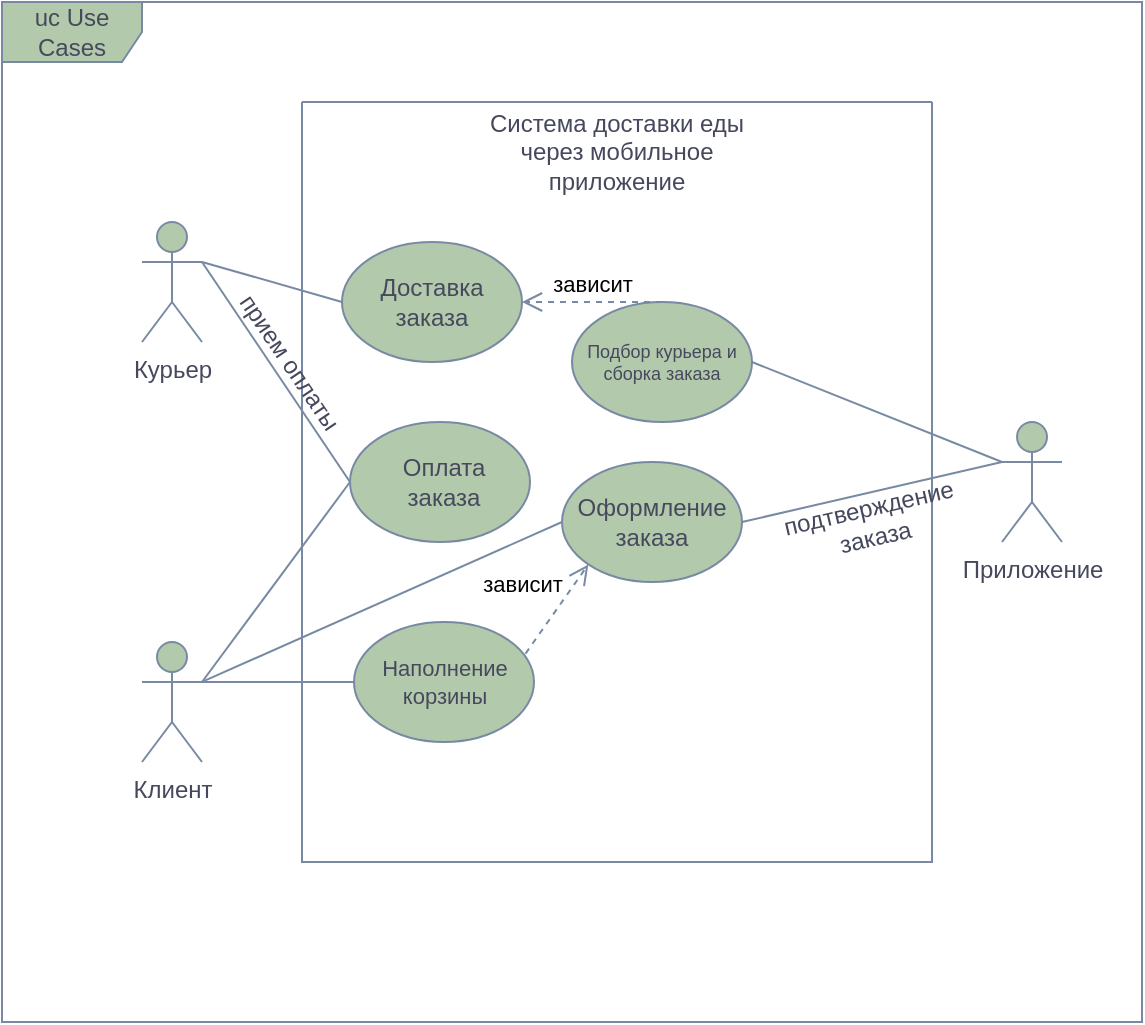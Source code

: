 <mxfile version="24.4.7" type="device" pages="5">
  <diagram name="Диаграмма вариантов использования" id="wNV9kwCmInu46yoBs2eH">
    <mxGraphModel dx="658" dy="446" grid="1" gridSize="10" guides="1" tooltips="1" connect="1" arrows="1" fold="1" page="1" pageScale="1" pageWidth="827" pageHeight="1169" math="0" shadow="0">
      <root>
        <mxCell id="0" />
        <mxCell id="1" parent="0" />
        <mxCell id="2" value="Курьер" style="shape=umlActor;verticalLabelPosition=bottom;verticalAlign=top;html=1;labelBackgroundColor=none;fillColor=#B2C9AB;strokeColor=#788AA3;fontColor=#46495D;" parent="1" vertex="1">
          <mxGeometry x="220" y="130" width="30" height="60" as="geometry" />
        </mxCell>
        <mxCell id="3" value="Клиент" style="shape=umlActor;verticalLabelPosition=bottom;verticalAlign=top;html=1;outlineConnect=0;labelBackgroundColor=none;fillColor=#B2C9AB;strokeColor=#788AA3;fontColor=#46495D;" parent="1" vertex="1">
          <mxGeometry x="220" y="340" width="30" height="60" as="geometry" />
        </mxCell>
        <mxCell id="4" value="Приложение" style="shape=umlActor;verticalLabelPosition=bottom;verticalAlign=top;html=1;outlineConnect=0;labelBackgroundColor=none;fillColor=#B2C9AB;strokeColor=#788AA3;fontColor=#46495D;" parent="1" vertex="1">
          <mxGeometry x="650" y="230" width="30" height="60" as="geometry" />
        </mxCell>
        <mxCell id="5" value="uc Use Cases" style="shape=umlFrame;whiteSpace=wrap;html=1;pointerEvents=0;width=70;height=30;labelBackgroundColor=none;fillColor=#B2C9AB;strokeColor=#788AA3;fontColor=#46495D;" parent="1" vertex="1">
          <mxGeometry x="150" y="20" width="570" height="510" as="geometry" />
        </mxCell>
        <mxCell id="6" value="" style="swimlane;startSize=0;labelBackgroundColor=none;fillColor=#B2C9AB;strokeColor=#788AA3;fontColor=#46495D;" parent="1" vertex="1">
          <mxGeometry x="300" y="70" width="315" height="380" as="geometry" />
        </mxCell>
        <mxCell id="7" value="Система доставки еды через мобильное приложение" style="text;html=1;align=center;verticalAlign=middle;whiteSpace=wrap;rounded=0;labelBackgroundColor=none;fontColor=#46495D;" parent="6" vertex="1">
          <mxGeometry x="85" y="10" width="145" height="30" as="geometry" />
        </mxCell>
        <mxCell id="8" value="" style="ellipse;whiteSpace=wrap;html=1;labelBackgroundColor=none;fillColor=#B2C9AB;strokeColor=#788AA3;fontColor=#46495D;" parent="6" vertex="1">
          <mxGeometry x="135" y="100" width="90" height="60" as="geometry" />
        </mxCell>
        <mxCell id="9" value="Подбор курьера и сборка заказа" style="text;html=1;align=center;verticalAlign=middle;whiteSpace=wrap;rounded=0;fontSize=9;labelBackgroundColor=none;fontColor=#46495D;" parent="6" vertex="1">
          <mxGeometry x="130" y="115" width="100" height="30" as="geometry" />
        </mxCell>
        <mxCell id="10" value="" style="ellipse;whiteSpace=wrap;html=1;labelBackgroundColor=none;fillColor=#B2C9AB;strokeColor=#788AA3;fontColor=#46495D;" parent="6" vertex="1">
          <mxGeometry x="130" y="180" width="90" height="60" as="geometry" />
        </mxCell>
        <mxCell id="11" value="Оформление заказа" style="text;html=1;align=center;verticalAlign=middle;whiteSpace=wrap;rounded=0;labelBackgroundColor=none;fontColor=#46495D;" parent="6" vertex="1">
          <mxGeometry x="145" y="195" width="60" height="30" as="geometry" />
        </mxCell>
        <mxCell id="12" value="" style="ellipse;whiteSpace=wrap;html=1;labelBackgroundColor=none;fillColor=#B2C9AB;strokeColor=#788AA3;fontColor=#46495D;" parent="6" vertex="1">
          <mxGeometry x="26" y="260" width="90" height="60" as="geometry" />
        </mxCell>
        <mxCell id="13" value="Наполнение корзины" style="text;html=1;align=center;verticalAlign=middle;whiteSpace=wrap;rounded=0;fontSize=11;labelBackgroundColor=none;fontColor=#46495D;" parent="6" vertex="1">
          <mxGeometry x="48.5" y="280" width="45" height="20" as="geometry" />
        </mxCell>
        <mxCell id="14" value="" style="ellipse;whiteSpace=wrap;html=1;labelBackgroundColor=none;fillColor=#B2C9AB;strokeColor=#788AA3;fontColor=#46495D;" parent="6" vertex="1">
          <mxGeometry x="20" y="70" width="90" height="60" as="geometry" />
        </mxCell>
        <mxCell id="15" value="Доставка заказа" style="text;html=1;align=center;verticalAlign=middle;whiteSpace=wrap;rounded=0;labelBackgroundColor=none;fontColor=#46495D;" parent="6" vertex="1">
          <mxGeometry x="35" y="85" width="60" height="30" as="geometry" />
        </mxCell>
        <mxCell id="16" value="" style="ellipse;whiteSpace=wrap;html=1;labelBackgroundColor=none;fillColor=#B2C9AB;strokeColor=#788AA3;fontColor=#46495D;" parent="6" vertex="1">
          <mxGeometry x="24" y="160" width="90" height="60" as="geometry" />
        </mxCell>
        <mxCell id="17" value="Оплата заказа" style="text;html=1;align=center;verticalAlign=middle;whiteSpace=wrap;rounded=0;labelBackgroundColor=none;fontColor=#46495D;" parent="6" vertex="1">
          <mxGeometry x="41" y="175" width="60" height="30" as="geometry" />
        </mxCell>
        <mxCell id="18" value="подтверждение заказа" style="text;html=1;align=center;verticalAlign=middle;whiteSpace=wrap;rounded=0;rotation=-13;labelBackgroundColor=none;fontColor=#46495D;" parent="6" vertex="1">
          <mxGeometry x="230" y="195" width="110" height="30" as="geometry" />
        </mxCell>
        <mxCell id="19" value="" style="endArrow=none;html=1;rounded=0;entryX=1;entryY=0.5;entryDx=0;entryDy=0;labelBackgroundColor=none;strokeColor=#788AA3;fontColor=default;" parent="6" target="8" edge="1">
          <mxGeometry width="50" height="50" relative="1" as="geometry">
            <mxPoint x="350" y="180" as="sourcePoint" />
            <mxPoint x="230" y="130" as="targetPoint" />
          </mxGeometry>
        </mxCell>
        <mxCell id="20" value="зависит" style="html=1;verticalAlign=bottom;endArrow=open;dashed=1;endSize=8;curved=0;rounded=0;entryX=1;entryY=0.5;entryDx=0;entryDy=0;exitX=0.5;exitY=0;exitDx=0;exitDy=0;labelBackgroundColor=none;strokeColor=#788AA3;fontColor=default;" parent="6" source="8" target="14" edge="1">
          <mxGeometry relative="1" as="geometry">
            <mxPoint x="173.5" y="70" as="sourcePoint" />
            <mxPoint x="93.5" y="70" as="targetPoint" />
          </mxGeometry>
        </mxCell>
        <mxCell id="21" value="зависит" style="html=1;verticalAlign=bottom;endArrow=open;dashed=1;endSize=8;curved=0;rounded=0;entryX=0;entryY=1;entryDx=0;entryDy=0;exitX=0.953;exitY=0.263;exitDx=0;exitDy=0;exitPerimeter=0;labelBackgroundColor=none;strokeColor=#788AA3;fontColor=default;" parent="6" source="12" target="10" edge="1">
          <mxGeometry x="-0.263" y="16" relative="1" as="geometry">
            <mxPoint x="205" y="280" as="sourcePoint" />
            <mxPoint x="135" y="280" as="targetPoint" />
            <mxPoint as="offset" />
          </mxGeometry>
        </mxCell>
        <mxCell id="22" value="" style="endArrow=none;html=1;rounded=0;exitX=1;exitY=0.333;exitDx=0;exitDy=0;exitPerimeter=0;entryX=0;entryY=0.5;entryDx=0;entryDy=0;labelBackgroundColor=none;strokeColor=#788AA3;fontColor=default;" parent="1" source="3" target="12" edge="1">
          <mxGeometry width="50" height="50" relative="1" as="geometry">
            <mxPoint x="360" y="310" as="sourcePoint" />
            <mxPoint x="410" y="260" as="targetPoint" />
          </mxGeometry>
        </mxCell>
        <mxCell id="23" value="" style="endArrow=none;html=1;rounded=0;exitX=0;exitY=0.5;exitDx=0;exitDy=0;entryX=1;entryY=0.333;entryDx=0;entryDy=0;entryPerimeter=0;labelBackgroundColor=none;strokeColor=#788AA3;fontColor=default;" parent="1" source="10" target="3" edge="1">
          <mxGeometry width="50" height="50" relative="1" as="geometry">
            <mxPoint x="260" y="370" as="sourcePoint" />
            <mxPoint x="336" y="370" as="targetPoint" />
          </mxGeometry>
        </mxCell>
        <mxCell id="24" value="" style="endArrow=none;html=1;rounded=0;entryX=0;entryY=0.333;entryDx=0;entryDy=0;entryPerimeter=0;exitX=1;exitY=0.5;exitDx=0;exitDy=0;labelBackgroundColor=none;strokeColor=#788AA3;fontColor=default;" parent="1" source="10" target="4" edge="1">
          <mxGeometry width="50" height="50" relative="1" as="geometry">
            <mxPoint x="540" y="300" as="sourcePoint" />
            <mxPoint x="590" y="250" as="targetPoint" />
          </mxGeometry>
        </mxCell>
        <mxCell id="25" value="" style="endArrow=none;html=1;rounded=0;exitX=0;exitY=0.5;exitDx=0;exitDy=0;entryX=1;entryY=0.333;entryDx=0;entryDy=0;entryPerimeter=0;labelBackgroundColor=none;strokeColor=#788AA3;fontColor=default;" parent="1" source="14" target="2" edge="1">
          <mxGeometry width="50" height="50" relative="1" as="geometry">
            <mxPoint x="200" y="100" as="sourcePoint" />
            <mxPoint x="200" y="340" as="targetPoint" />
          </mxGeometry>
        </mxCell>
        <mxCell id="26" value="" style="endArrow=none;html=1;rounded=0;exitX=0;exitY=0.5;exitDx=0;exitDy=0;labelBackgroundColor=none;strokeColor=#788AA3;fontColor=default;" parent="1" source="16" edge="1">
          <mxGeometry width="50" height="50" relative="1" as="geometry">
            <mxPoint x="330" y="260" as="sourcePoint" />
            <mxPoint x="250" y="360" as="targetPoint" />
          </mxGeometry>
        </mxCell>
        <mxCell id="27" value="" style="endArrow=none;html=1;rounded=0;exitX=0;exitY=0.5;exitDx=0;exitDy=0;labelBackgroundColor=none;strokeColor=#788AA3;fontColor=default;" parent="1" source="16" edge="1">
          <mxGeometry width="50" height="50" relative="1" as="geometry">
            <mxPoint x="340" y="190" as="sourcePoint" />
            <mxPoint x="250" y="150" as="targetPoint" />
          </mxGeometry>
        </mxCell>
        <mxCell id="28" value="прием оплаты" style="text;html=1;align=center;verticalAlign=middle;whiteSpace=wrap;rounded=0;rotation=56;labelBackgroundColor=none;fontColor=#46495D;" parent="1" vertex="1">
          <mxGeometry x="238.5" y="185" width="110" height="30" as="geometry" />
        </mxCell>
      </root>
    </mxGraphModel>
  </diagram>
  <diagram name="Диаграмма последовательности" id="4r8OwJRfkJsXzGN_ZaWj">
    <mxGraphModel dx="954" dy="647" grid="1" gridSize="10" guides="1" tooltips="1" connect="1" arrows="1" fold="1" page="1" pageScale="1" pageWidth="827" pageHeight="1169" math="0" shadow="0">
      <root>
        <mxCell id="0" />
        <mxCell id="1" parent="0" />
        <mxCell id="2" value=":Клиент" style="html=1;whiteSpace=wrap;labelBackgroundColor=none;fillColor=#B2C9AB;strokeColor=#788AA3;fontColor=#46495D;" parent="1" vertex="1">
          <mxGeometry x="180" y="320" width="110" height="50" as="geometry" />
        </mxCell>
        <mxCell id="3" value=":Курьер" style="html=1;whiteSpace=wrap;labelBackgroundColor=none;fillColor=#B2C9AB;strokeColor=#788AA3;fontColor=#46495D;" parent="1" vertex="1">
          <mxGeometry x="380" y="320" width="110" height="50" as="geometry" />
        </mxCell>
        <mxCell id="4" value=":Приложение" style="html=1;whiteSpace=wrap;labelBackgroundColor=none;fillColor=#B2C9AB;strokeColor=#788AA3;fontColor=#46495D;" parent="1" vertex="1">
          <mxGeometry x="540" y="320" width="110" height="50" as="geometry" />
        </mxCell>
        <mxCell id="5" value="" style="shape=umlActor;verticalLabelPosition=bottom;verticalAlign=top;html=1;labelBackgroundColor=none;fillColor=#B2C9AB;strokeColor=#788AA3;fontColor=#46495D;" parent="1" vertex="1">
          <mxGeometry x="220" y="250" width="30" height="60" as="geometry" />
        </mxCell>
        <mxCell id="6" value="" style="shape=umlActor;verticalLabelPosition=bottom;verticalAlign=top;html=1;labelBackgroundColor=none;fillColor=#B2C9AB;strokeColor=#788AA3;fontColor=#46495D;" parent="1" vertex="1">
          <mxGeometry x="420" y="250" width="30" height="60" as="geometry" />
        </mxCell>
        <mxCell id="7" value="" style="endArrow=none;dashed=1;html=1;rounded=0;labelBackgroundColor=none;strokeColor=#788AA3;fontColor=default;" parent="1" edge="1">
          <mxGeometry width="50" height="50" relative="1" as="geometry">
            <mxPoint x="240" y="620" as="sourcePoint" />
            <mxPoint x="240" y="370" as="targetPoint" />
          </mxGeometry>
        </mxCell>
        <mxCell id="8" value="" style="endArrow=none;dashed=1;html=1;rounded=0;labelBackgroundColor=none;strokeColor=#788AA3;fontColor=default;" parent="1" edge="1">
          <mxGeometry width="50" height="50" relative="1" as="geometry">
            <mxPoint x="440" y="620" as="sourcePoint" />
            <mxPoint x="440" y="370" as="targetPoint" />
          </mxGeometry>
        </mxCell>
        <mxCell id="9" value="" style="endArrow=none;dashed=1;html=1;rounded=0;labelBackgroundColor=none;strokeColor=#788AA3;fontColor=default;" parent="1" edge="1">
          <mxGeometry width="50" height="50" relative="1" as="geometry">
            <mxPoint x="600" y="620" as="sourcePoint" />
            <mxPoint x="600" y="370" as="targetPoint" />
          </mxGeometry>
        </mxCell>
        <mxCell id="10" value="" style="endArrow=classic;html=1;rounded=0;labelBackgroundColor=none;strokeColor=#788AA3;fontColor=default;" parent="1" edge="1">
          <mxGeometry width="50" height="50" relative="1" as="geometry">
            <mxPoint x="240" y="420" as="sourcePoint" />
            <mxPoint x="600" y="420" as="targetPoint" />
          </mxGeometry>
        </mxCell>
        <mxCell id="11" value="оплата заказа" style="text;html=1;align=center;verticalAlign=middle;whiteSpace=wrap;rounded=0;labelBackgroundColor=none;fontColor=#46495D;" parent="1" vertex="1">
          <mxGeometry x="290" y="390" width="100" height="30" as="geometry" />
        </mxCell>
        <mxCell id="12" value="" style="endArrow=classic;html=1;rounded=0;labelBackgroundColor=none;strokeColor=#788AA3;fontColor=default;" parent="1" edge="1">
          <mxGeometry width="50" height="50" relative="1" as="geometry">
            <mxPoint x="600" y="460" as="sourcePoint" />
            <mxPoint x="440" y="460" as="targetPoint" />
          </mxGeometry>
        </mxCell>
        <mxCell id="13" value="создание и выдача задачи" style="text;html=1;align=center;verticalAlign=middle;whiteSpace=wrap;rounded=0;fontSize=11;labelBackgroundColor=none;fontColor=#46495D;" parent="1" vertex="1">
          <mxGeometry x="440" y="430" width="170" height="30" as="geometry" />
        </mxCell>
        <mxCell id="14" value="" style="endArrow=classic;html=1;rounded=0;labelBackgroundColor=none;strokeColor=#788AA3;fontColor=default;" parent="1" edge="1">
          <mxGeometry width="50" height="50" relative="1" as="geometry">
            <mxPoint x="440" y="490" as="sourcePoint" />
            <mxPoint x="240" y="490" as="targetPoint" />
          </mxGeometry>
        </mxCell>
        <mxCell id="15" value="доставка" style="text;html=1;align=center;verticalAlign=middle;whiteSpace=wrap;rounded=0;fontSize=11;labelBackgroundColor=none;fontColor=#46495D;" parent="1" vertex="1">
          <mxGeometry x="255" y="460" width="170" height="30" as="geometry" />
        </mxCell>
        <mxCell id="16" value="закрытие задачи" style="text;html=1;align=center;verticalAlign=middle;whiteSpace=wrap;rounded=0;fontSize=11;labelBackgroundColor=none;fontColor=#46495D;" parent="1" vertex="1">
          <mxGeometry x="440" y="500" width="170" height="30" as="geometry" />
        </mxCell>
        <mxCell id="17" value="" style="endArrow=classic;html=1;rounded=0;labelBackgroundColor=none;strokeColor=#788AA3;fontColor=default;" parent="1" edge="1">
          <mxGeometry width="50" height="50" relative="1" as="geometry">
            <mxPoint x="440" y="530" as="sourcePoint" />
            <mxPoint x="600" y="530" as="targetPoint" />
          </mxGeometry>
        </mxCell>
        <mxCell id="18" value="" style="endArrow=classic;html=1;rounded=0;labelBackgroundColor=none;strokeColor=#788AA3;fontColor=default;" parent="1" edge="1">
          <mxGeometry width="50" height="50" relative="1" as="geometry">
            <mxPoint x="240" y="580" as="sourcePoint" />
            <mxPoint x="600" y="580" as="targetPoint" />
          </mxGeometry>
        </mxCell>
        <mxCell id="19" value="подтверждение получения заказа" style="text;html=1;align=center;verticalAlign=middle;whiteSpace=wrap;rounded=0;fontSize=11;labelBackgroundColor=none;fontColor=#46495D;" parent="1" vertex="1">
          <mxGeometry x="247.5" y="550" width="185" height="30" as="geometry" />
        </mxCell>
      </root>
    </mxGraphModel>
  </diagram>
  <diagram name="Диаграмма состояний" id="BanBGNF2Pb0GykZZQIJD">
    <mxGraphModel dx="795" dy="539" grid="1" gridSize="10" guides="1" tooltips="1" connect="1" arrows="1" fold="1" page="1" pageScale="1" pageWidth="827" pageHeight="1169" math="0" shadow="0">
      <root>
        <mxCell id="0" />
        <mxCell id="1" parent="0" />
        <mxCell id="2" value="" style="endArrow=classic;html=1;rounded=0;labelBackgroundColor=none;strokeColor=#788AA3;fontColor=default;" parent="1" edge="1">
          <mxGeometry width="50" height="50" relative="1" as="geometry">
            <mxPoint x="99.76" y="320" as="sourcePoint" />
            <mxPoint x="99.76" y="360" as="targetPoint" />
          </mxGeometry>
        </mxCell>
        <mxCell id="3" value="" style="shape=waypoint;sketch=0;fillStyle=solid;size=6;pointerEvents=1;points=[];fillColor=none;resizable=0;rotatable=0;perimeter=centerPerimeter;snapToPoint=1;strokeWidth=5;labelBackgroundColor=none;strokeColor=#788AA3;fontColor=#46495D;" parent="1" vertex="1">
          <mxGeometry x="90" y="310" width="20" height="20" as="geometry" />
        </mxCell>
        <mxCell id="4" value="" style="rounded=1;whiteSpace=wrap;html=1;labelBackgroundColor=none;fillColor=#B2C9AB;strokeColor=#788AA3;fontColor=#46495D;" parent="1" vertex="1">
          <mxGeometry x="60" y="360" width="80" height="40" as="geometry" />
        </mxCell>
        <mxCell id="5" value="Оформлен" style="text;html=1;align=center;verticalAlign=middle;whiteSpace=wrap;rounded=0;labelBackgroundColor=none;fontColor=#46495D;" parent="1" vertex="1">
          <mxGeometry x="70" y="365" width="60" height="30" as="geometry" />
        </mxCell>
        <mxCell id="6" value="оплата" style="text;html=1;align=center;verticalAlign=middle;whiteSpace=wrap;rounded=0;labelBackgroundColor=none;fontColor=#46495D;" parent="1" vertex="1">
          <mxGeometry x="170" y="350" width="60" height="30" as="geometry" />
        </mxCell>
        <mxCell id="7" value="" style="endArrow=classic;html=1;rounded=0;exitX=1;exitY=0.5;exitDx=0;exitDy=0;entryX=0;entryY=0.5;entryDx=0;entryDy=0;labelBackgroundColor=none;strokeColor=#788AA3;fontColor=default;" parent="1" edge="1">
          <mxGeometry width="50" height="50" relative="1" as="geometry">
            <mxPoint x="520" y="380" as="sourcePoint" />
            <mxPoint x="640" y="380" as="targetPoint" />
          </mxGeometry>
        </mxCell>
        <mxCell id="8" value="доставка" style="text;html=1;align=center;verticalAlign=middle;whiteSpace=wrap;rounded=0;labelBackgroundColor=none;fontColor=#46495D;" parent="1" vertex="1">
          <mxGeometry x="550" y="350" width="60" height="30" as="geometry" />
        </mxCell>
        <mxCell id="9" value="" style="rounded=1;whiteSpace=wrap;html=1;labelBackgroundColor=none;fillColor=#B2C9AB;strokeColor=#788AA3;fontColor=#46495D;" parent="1" vertex="1">
          <mxGeometry x="640" y="360" width="80" height="40" as="geometry" />
        </mxCell>
        <mxCell id="10" value="Доставлен" style="text;html=1;align=center;verticalAlign=middle;whiteSpace=wrap;rounded=0;labelBackgroundColor=none;fontColor=#46495D;" parent="1" vertex="1">
          <mxGeometry x="650" y="365" width="60" height="30" as="geometry" />
        </mxCell>
        <mxCell id="11" value="" style="endArrow=classic;html=1;rounded=0;exitX=0.5;exitY=0;exitDx=0;exitDy=0;labelBackgroundColor=none;strokeColor=#788AA3;fontColor=default;" parent="1" source="9" edge="1">
          <mxGeometry width="50" height="50" relative="1" as="geometry">
            <mxPoint x="461.8" y="270" as="sourcePoint" />
            <mxPoint x="680" y="330" as="targetPoint" />
          </mxGeometry>
        </mxCell>
        <mxCell id="12" value="" style="ellipse;shape=doubleEllipse;whiteSpace=wrap;html=1;aspect=fixed;labelBackgroundColor=none;fillColor=#B2C9AB;strokeColor=#788AA3;fontColor=#46495D;" parent="1" vertex="1">
          <mxGeometry x="670" y="310" width="20" height="20" as="geometry" />
        </mxCell>
        <mxCell id="13" value="" style="shape=waypoint;sketch=0;fillStyle=solid;size=6;pointerEvents=1;points=[];fillColor=none;resizable=0;rotatable=0;perimeter=centerPerimeter;snapToPoint=1;strokeWidth=5;labelBackgroundColor=none;strokeColor=#788AA3;fontColor=#46495D;" parent="1" vertex="1">
          <mxGeometry x="670" y="310" width="20" height="20" as="geometry" />
        </mxCell>
        <mxCell id="14" value="" style="endArrow=classic;html=1;rounded=0;exitX=1;exitY=0.5;exitDx=0;exitDy=0;entryX=0;entryY=0.5;entryDx=0;entryDy=0;labelBackgroundColor=none;strokeColor=#788AA3;fontColor=default;" parent="1" source="4" target="15" edge="1">
          <mxGeometry width="50" height="50" relative="1" as="geometry">
            <mxPoint x="140" y="380" as="sourcePoint" />
            <mxPoint x="380" y="410" as="targetPoint" />
          </mxGeometry>
        </mxCell>
        <mxCell id="15" value="Собран" style="rounded=1;whiteSpace=wrap;html=1;labelBackgroundColor=none;fillColor=#B2C9AB;strokeColor=#788AA3;fontColor=#46495D;" parent="1" vertex="1">
          <mxGeometry x="440" y="360" width="80" height="40" as="geometry" />
        </mxCell>
        <mxCell id="17" value="" style="rounded=1;whiteSpace=wrap;html=1;labelBackgroundColor=none;fillColor=#B2C9AB;strokeColor=#788AA3;fontColor=#46495D;" parent="1" vertex="1">
          <mxGeometry x="260" y="360" width="80" height="40" as="geometry" />
        </mxCell>
        <mxCell id="18" value="Оплачен" style="text;html=1;align=center;verticalAlign=middle;whiteSpace=wrap;rounded=0;labelBackgroundColor=none;fontColor=#46495D;" parent="1" vertex="1">
          <mxGeometry x="270" y="365" width="60" height="30" as="geometry" />
        </mxCell>
        <mxCell id="19" value="готовится" style="text;html=1;align=center;verticalAlign=middle;whiteSpace=wrap;rounded=0;labelBackgroundColor=none;fontColor=#46495D;" parent="1" vertex="1">
          <mxGeometry x="360" y="350" width="60" height="30" as="geometry" />
        </mxCell>
      </root>
    </mxGraphModel>
  </diagram>
  <diagram name="Диаграмма деятельности" id="f2T0Bu0CJsvNI77l1Ars">
    <mxGraphModel dx="954" dy="647" grid="1" gridSize="10" guides="1" tooltips="1" connect="1" arrows="1" fold="1" page="1" pageScale="1" pageWidth="827" pageHeight="1169" math="0" shadow="0">
      <root>
        <mxCell id="0" />
        <mxCell id="1" parent="0" />
        <mxCell id="2" value="Наполнение корзины" style="rounded=1;whiteSpace=wrap;html=1;labelBackgroundColor=none;fillColor=#B2C9AB;strokeColor=#788AA3;fontColor=#46495D;" parent="1" vertex="1">
          <mxGeometry x="369" y="276" width="120" height="60" as="geometry" />
        </mxCell>
        <mxCell id="3" value="" style="html=1;verticalAlign=bottom;startArrow=circle;startFill=1;endArrow=open;startSize=6;endSize=8;curved=0;rounded=0;labelBackgroundColor=none;strokeColor=#788AA3;fontColor=default;" parent="1" edge="1">
          <mxGeometry width="80" relative="1" as="geometry">
            <mxPoint x="259" y="306" as="sourcePoint" />
            <mxPoint x="369" y="305.5" as="targetPoint" />
          </mxGeometry>
        </mxCell>
        <mxCell id="4" value="" style="endArrow=classic;html=1;rounded=0;exitX=0.5;exitY=1;exitDx=0;exitDy=0;labelBackgroundColor=none;strokeColor=#788AA3;fontColor=default;" parent="1" source="2" edge="1">
          <mxGeometry width="50" height="50" relative="1" as="geometry">
            <mxPoint x="409" y="466" as="sourcePoint" />
            <mxPoint x="429" y="416" as="targetPoint" />
          </mxGeometry>
        </mxCell>
        <mxCell id="5" value="Подтверждение заказа" style="rounded=1;whiteSpace=wrap;html=1;labelBackgroundColor=none;fillColor=#B2C9AB;strokeColor=#788AA3;fontColor=#46495D;" parent="1" vertex="1">
          <mxGeometry x="369" y="416" width="120" height="60" as="geometry" />
        </mxCell>
        <mxCell id="6" value="" style="endArrow=classic;html=1;rounded=0;exitX=0.5;exitY=1;exitDx=0;exitDy=0;labelBackgroundColor=none;strokeColor=#788AA3;fontColor=default;" parent="1" source="5" edge="1">
          <mxGeometry width="50" height="50" relative="1" as="geometry">
            <mxPoint x="409" y="466" as="sourcePoint" />
            <mxPoint x="429" y="556" as="targetPoint" />
          </mxGeometry>
        </mxCell>
        <mxCell id="7" value="" style="html=1;whiteSpace=wrap;aspect=fixed;shape=isoRectangle;rotation=90;labelBackgroundColor=none;fillColor=#B2C9AB;strokeColor=#788AA3;fontColor=#46495D;" parent="1" vertex="1">
          <mxGeometry x="400.67" y="566" width="56.67" height="34" as="geometry" />
        </mxCell>
        <mxCell id="8" value="Добавление недостающей еды" style="rounded=1;whiteSpace=wrap;html=1;labelBackgroundColor=none;fillColor=#B2C9AB;strokeColor=#788AA3;fontColor=#46495D;" parent="1" vertex="1">
          <mxGeometry x="559" y="553" width="120" height="60" as="geometry" />
        </mxCell>
        <mxCell id="9" value="Оплата заказа" style="rounded=1;whiteSpace=wrap;html=1;labelBackgroundColor=none;fillColor=#B2C9AB;strokeColor=#788AA3;fontColor=#46495D;" parent="1" vertex="1">
          <mxGeometry x="60" y="554.5" width="120" height="60" as="geometry" />
        </mxCell>
        <mxCell id="10" value="" style="endArrow=classic;html=1;rounded=0;exitX=0.5;exitY=0.941;exitDx=0;exitDy=0;entryX=1;entryY=0.5;entryDx=0;entryDy=0;exitPerimeter=0;labelBackgroundColor=none;strokeColor=#788AA3;fontColor=default;" parent="1" source="7" target="9" edge="1">
          <mxGeometry width="50" height="50" relative="1" as="geometry">
            <mxPoint x="439" y="486" as="sourcePoint" />
            <mxPoint x="439" y="566" as="targetPoint" />
          </mxGeometry>
        </mxCell>
        <mxCell id="11" value="" style="endArrow=classic;html=1;rounded=0;exitX=0.5;exitY=0.059;exitDx=0;exitDy=0;entryX=0;entryY=0.5;entryDx=0;entryDy=0;entryPerimeter=0;labelBackgroundColor=none;strokeColor=#788AA3;fontColor=default;" parent="1" source="7" target="8" edge="1">
          <mxGeometry width="50" height="50" relative="1" as="geometry">
            <mxPoint x="449" y="496" as="sourcePoint" />
            <mxPoint x="449" y="576" as="targetPoint" />
          </mxGeometry>
        </mxCell>
        <mxCell id="12" value="[заказ сформирован верно]" style="text;html=1;align=center;verticalAlign=middle;whiteSpace=wrap;rounded=0;labelBackgroundColor=none;fontColor=#46495D;" parent="1" vertex="1">
          <mxGeometry x="230" y="546" width="130" height="30" as="geometry" />
        </mxCell>
        <mxCell id="13" value="[несогласие с корзиной]" style="text;html=1;align=center;verticalAlign=middle;whiteSpace=wrap;rounded=0;labelBackgroundColor=none;fontColor=#46495D;" parent="1" vertex="1">
          <mxGeometry x="429" y="546" width="130" height="30" as="geometry" />
        </mxCell>
        <mxCell id="14" value="" style="endArrow=classic;html=1;rounded=0;exitX=0.5;exitY=0;exitDx=0;exitDy=0;entryX=1;entryY=0.5;entryDx=0;entryDy=0;labelBackgroundColor=none;strokeColor=#788AA3;fontColor=default;" parent="1" source="8" target="5" edge="1">
          <mxGeometry width="50" height="50" relative="1" as="geometry">
            <mxPoint x="409" y="516" as="sourcePoint" />
            <mxPoint x="579" y="446" as="targetPoint" />
            <Array as="points">
              <mxPoint x="619" y="446" />
            </Array>
          </mxGeometry>
        </mxCell>
        <mxCell id="15" value="Выдача задачи курьеру" style="rounded=1;whiteSpace=wrap;html=1;labelBackgroundColor=none;fillColor=#B2C9AB;strokeColor=#788AA3;fontColor=#46495D;" parent="1" vertex="1">
          <mxGeometry x="200" y="696" width="120" height="60" as="geometry" />
        </mxCell>
        <mxCell id="16" value="" style="endArrow=classic;html=1;rounded=0;exitX=0.5;exitY=1;exitDx=0;exitDy=0;labelBackgroundColor=none;strokeColor=#788AA3;fontColor=default;" parent="1" edge="1" source="9">
          <mxGeometry width="50" height="50" relative="1" as="geometry">
            <mxPoint y="487.11" as="sourcePoint" />
            <mxPoint x="120" y="690" as="targetPoint" />
          </mxGeometry>
        </mxCell>
        <mxCell id="17" value="" style="endArrow=classic;html=1;rounded=0;exitX=1;exitY=0.5;exitDx=0;exitDy=0;labelBackgroundColor=none;strokeColor=#788AA3;fontColor=default;" parent="1" source="15" edge="1">
          <mxGeometry width="50" height="50" relative="1" as="geometry">
            <mxPoint x="369" y="666" as="sourcePoint" />
            <mxPoint x="369" y="726" as="targetPoint" />
          </mxGeometry>
        </mxCell>
        <mxCell id="18" value="Доставка заказа" style="rounded=1;whiteSpace=wrap;html=1;labelBackgroundColor=none;fillColor=#B2C9AB;strokeColor=#788AA3;fontColor=#46495D;" parent="1" vertex="1">
          <mxGeometry x="369.01" y="696" width="120" height="60" as="geometry" />
        </mxCell>
        <mxCell id="19" value="" style="endArrow=classic;html=1;rounded=0;exitX=0.5;exitY=1;exitDx=0;exitDy=0;labelBackgroundColor=none;strokeColor=#788AA3;fontColor=default;" parent="1" edge="1">
          <mxGeometry width="50" height="50" relative="1" as="geometry">
            <mxPoint x="428" y="756" as="sourcePoint" />
            <mxPoint x="428" y="836" as="targetPoint" />
          </mxGeometry>
        </mxCell>
        <mxCell id="20" value="" style="html=1;whiteSpace=wrap;aspect=fixed;shape=isoRectangle;rotation=90;labelBackgroundColor=none;fillColor=#B2C9AB;strokeColor=#788AA3;fontColor=#46495D;" parent="1" vertex="1">
          <mxGeometry x="400.67" y="846" width="56.67" height="34" as="geometry" />
        </mxCell>
        <mxCell id="21" value="" style="endArrow=classic;html=1;rounded=0;exitX=1.012;exitY=0.5;exitDx=0;exitDy=0;exitPerimeter=0;labelBackgroundColor=none;strokeColor=#788AA3;fontColor=default;" parent="1" edge="1">
          <mxGeometry width="50" height="50" relative="1" as="geometry">
            <mxPoint x="444.005" y="862.515" as="sourcePoint" />
            <mxPoint x="569" y="863" as="targetPoint" />
          </mxGeometry>
        </mxCell>
        <mxCell id="22" value="" style="endArrow=classic;html=1;rounded=0;exitX=0.5;exitY=1;exitDx=0;exitDy=0;exitPerimeter=0;entryX=1;entryY=0.5;entryDx=0;entryDy=0;labelBackgroundColor=none;strokeColor=#788AA3;fontColor=default;" parent="1" source="20" target="25" edge="1">
          <mxGeometry width="50" height="50" relative="1" as="geometry">
            <mxPoint x="418.995" y="862.515" as="sourcePoint" />
            <mxPoint x="289" y="863" as="targetPoint" />
          </mxGeometry>
        </mxCell>
        <mxCell id="23" value="[заказ успешно выполнен в срок]" style="text;html=1;align=center;verticalAlign=middle;whiteSpace=wrap;rounded=0;labelBackgroundColor=none;fontColor=#46495D;" parent="1" vertex="1">
          <mxGeometry x="439" y="826" width="130" height="30" as="geometry" />
        </mxCell>
        <mxCell id="24" value="[заказ не доставлен]" style="text;html=1;align=center;verticalAlign=middle;whiteSpace=wrap;rounded=0;labelBackgroundColor=none;fontColor=#46495D;" parent="1" vertex="1">
          <mxGeometry x="230" y="833" width="130" height="30" as="geometry" />
        </mxCell>
        <mxCell id="25" value="Разбирательство с курьером" style="rounded=1;whiteSpace=wrap;html=1;labelBackgroundColor=none;fillColor=#B2C9AB;strokeColor=#788AA3;fontColor=#46495D;" parent="1" vertex="1">
          <mxGeometry x="60" y="833" width="120" height="60" as="geometry" />
        </mxCell>
        <mxCell id="26" value="" style="endArrow=classic;html=1;rounded=0;exitX=0.5;exitY=0;exitDx=0;exitDy=0;entryX=0.994;entryY=0.471;entryDx=0;entryDy=0;entryPerimeter=0;labelBackgroundColor=none;strokeColor=#788AA3;fontColor=default;" parent="1" source="25" target="27" edge="1">
          <mxGeometry width="50" height="50" relative="1" as="geometry">
            <mxPoint x="159" y="806" as="sourcePoint" />
            <mxPoint x="209" y="756" as="targetPoint" />
          </mxGeometry>
        </mxCell>
        <mxCell id="27" value="" style="html=1;whiteSpace=wrap;aspect=fixed;shape=isoRectangle;rotation=90;labelBackgroundColor=none;fillColor=#B2C9AB;strokeColor=#788AA3;fontColor=#46495D;" parent="1" vertex="1">
          <mxGeometry x="91.67" y="709" width="56.67" height="34" as="geometry" />
        </mxCell>
        <mxCell id="28" value="" style="endArrow=classic;html=1;rounded=0;exitX=0.503;exitY=0.029;exitDx=0;exitDy=0;entryX=0;entryY=0.5;entryDx=0;entryDy=0;exitPerimeter=0;labelBackgroundColor=none;strokeColor=#788AA3;fontColor=default;" parent="1" source="27" target="15" edge="1">
          <mxGeometry width="50" height="50" relative="1" as="geometry">
            <mxPoint x="140" y="725.64" as="sourcePoint" />
            <mxPoint x="189" y="725.64" as="targetPoint" />
          </mxGeometry>
        </mxCell>
        <mxCell id="29" value="" style="ellipse;shape=doubleEllipse;whiteSpace=wrap;html=1;aspect=fixed;labelBackgroundColor=none;fillColor=#B2C9AB;strokeColor=#788AA3;fontColor=#46495D;" parent="1" vertex="1">
          <mxGeometry x="569" y="843" width="40" height="40" as="geometry" />
        </mxCell>
        <mxCell id="30" value="" style="shape=waypoint;sketch=0;fillStyle=solid;size=6;pointerEvents=1;points=[];fillColor=none;resizable=0;rotatable=0;perimeter=centerPerimeter;snapToPoint=1;strokeWidth=14;labelBackgroundColor=none;strokeColor=#788AA3;fontColor=#46495D;" parent="1" vertex="1">
          <mxGeometry x="579" y="853" width="20" height="20" as="geometry" />
        </mxCell>
      </root>
    </mxGraphModel>
  </diagram>
  <diagram name="Диаграмма классов" id="Pweo-jNcYF1wondNiMzU">
    <mxGraphModel dx="954" dy="647" grid="1" gridSize="10" guides="1" tooltips="1" connect="1" arrows="1" fold="1" page="1" pageScale="1" pageWidth="827" pageHeight="1169" math="0" shadow="0">
      <root>
        <mxCell id="0" />
        <mxCell id="1" parent="0" />
        <mxCell id="2" value="Приложение" style="swimlane;fontStyle=0;align=center;verticalAlign=top;childLayout=stackLayout;horizontal=1;startSize=55;horizontalStack=0;resizeParent=1;resizeParentMax=0;resizeLast=0;collapsible=0;marginBottom=0;html=1;whiteSpace=wrap;labelBackgroundColor=none;fillColor=#B2C9AB;strokeColor=#788AA3;fontColor=#46495D;" parent="1" vertex="1">
          <mxGeometry x="350" y="240" width="140" height="125" as="geometry" />
        </mxCell>
        <mxCell id="3" value="&lt;div&gt;+Id: int&lt;/div&gt;&lt;div&gt;+Название: string&lt;/div&gt;+Версия: int" style="text;html=1;strokeColor=none;fillColor=none;align=left;verticalAlign=middle;spacingLeft=4;spacingRight=4;overflow=hidden;rotatable=0;points=[[0,0.5],[1,0.5]];portConstraint=eastwest;whiteSpace=wrap;labelBackgroundColor=none;fontColor=#46495D;" parent="2" vertex="1">
          <mxGeometry y="55" width="140" height="45" as="geometry" />
        </mxCell>
        <mxCell id="4" value="" style="line;strokeWidth=1;fillColor=none;align=left;verticalAlign=middle;spacingTop=-1;spacingLeft=3;spacingRight=3;rotatable=0;labelPosition=right;points=[];portConstraint=eastwest;labelBackgroundColor=none;strokeColor=#788AA3;fontColor=#46495D;" parent="2" vertex="1">
          <mxGeometry y="100" width="140" height="25" as="geometry" />
        </mxCell>
        <mxCell id="5" value="Курьер" style="swimlane;fontStyle=0;align=center;verticalAlign=top;childLayout=stackLayout;horizontal=1;startSize=55;horizontalStack=0;resizeParent=1;resizeParentMax=0;resizeLast=0;collapsible=0;marginBottom=0;html=1;whiteSpace=wrap;labelBackgroundColor=none;fillColor=#B2C9AB;strokeColor=#788AA3;fontColor=#46495D;" parent="1" vertex="1">
          <mxGeometry x="560" y="472" width="180" height="225" as="geometry" />
        </mxCell>
        <mxCell id="6" value="&lt;div&gt;+Id: int&lt;/div&gt;&lt;div&gt;+Имя: string&lt;/div&gt;" style="text;html=1;strokeColor=none;fillColor=none;align=left;verticalAlign=middle;spacingLeft=4;spacingRight=4;overflow=hidden;rotatable=0;points=[[0,0.5],[1,0.5]];portConstraint=eastwest;whiteSpace=wrap;labelBackgroundColor=none;fontColor=#46495D;" parent="5" vertex="1">
          <mxGeometry y="55" width="180" height="60" as="geometry" />
        </mxCell>
        <mxCell id="7" value="" style="line;strokeWidth=1;fillColor=none;align=left;verticalAlign=middle;spacingTop=-1;spacingLeft=3;spacingRight=3;rotatable=0;labelPosition=right;points=[];portConstraint=eastwest;labelBackgroundColor=none;strokeColor=#788AA3;fontColor=#46495D;" parent="5" vertex="1">
          <mxGeometry y="115" width="180" height="15" as="geometry" />
        </mxCell>
        <mxCell id="8" value="&lt;div&gt;&lt;/div&gt;&lt;div&gt;+Взятие_заказа()&lt;/div&gt;&lt;div&gt;+Отмена взятого заказа()&lt;/div&gt;&lt;div&gt;+Подтверждение доставки()&lt;/div&gt;" style="text;html=1;strokeColor=none;fillColor=none;align=left;verticalAlign=middle;spacingLeft=4;spacingRight=4;overflow=hidden;rotatable=0;points=[[0,0.5],[1,0.5]];portConstraint=eastwest;whiteSpace=wrap;labelBackgroundColor=none;fontColor=#46495D;" parent="5" vertex="1">
          <mxGeometry y="130" width="180" height="95" as="geometry" />
        </mxCell>
        <mxCell id="9" value="Клиент" style="swimlane;fontStyle=0;align=center;verticalAlign=top;childLayout=stackLayout;horizontal=1;startSize=55;horizontalStack=0;resizeParent=1;resizeParentMax=0;resizeLast=0;collapsible=0;marginBottom=0;html=1;whiteSpace=wrap;labelBackgroundColor=none;fillColor=#B2C9AB;strokeColor=#788AA3;fontColor=#46495D;" parent="1" vertex="1">
          <mxGeometry x="110" y="472" width="190" height="225" as="geometry" />
        </mxCell>
        <mxCell id="10" value="&lt;div&gt;+Id: int&lt;/div&gt;&lt;div&gt;+Имя: string&lt;/div&gt;" style="text;html=1;strokeColor=none;fillColor=none;align=left;verticalAlign=middle;spacingLeft=4;spacingRight=4;overflow=hidden;rotatable=0;points=[[0,0.5],[1,0.5]];portConstraint=eastwest;whiteSpace=wrap;labelBackgroundColor=none;fontColor=#46495D;" parent="9" vertex="1">
          <mxGeometry y="55" width="190" height="60" as="geometry" />
        </mxCell>
        <mxCell id="11" value="" style="line;strokeWidth=1;fillColor=none;align=left;verticalAlign=middle;spacingTop=-1;spacingLeft=3;spacingRight=3;rotatable=0;labelPosition=right;points=[];portConstraint=eastwest;labelBackgroundColor=none;strokeColor=#788AA3;fontColor=#46495D;" parent="9" vertex="1">
          <mxGeometry y="115" width="190" height="15" as="geometry" />
        </mxCell>
        <mxCell id="12" value="&lt;div&gt;&lt;/div&gt;&lt;div&gt;+Создание заказа()&lt;/div&gt;&lt;div&gt;+Оплата заказа()&lt;/div&gt;&lt;div&gt;+Отслеживание заказа()&lt;/div&gt;" style="text;html=1;strokeColor=none;fillColor=none;align=left;verticalAlign=middle;spacingLeft=4;spacingRight=4;overflow=hidden;rotatable=0;points=[[0,0.5],[1,0.5]];portConstraint=eastwest;whiteSpace=wrap;labelBackgroundColor=none;fontColor=#46495D;" parent="9" vertex="1">
          <mxGeometry y="130" width="190" height="95" as="geometry" />
        </mxCell>
        <mxCell id="13" value="Заказ" style="swimlane;fontStyle=0;align=center;verticalAlign=top;childLayout=stackLayout;horizontal=1;startSize=55;horizontalStack=0;resizeParent=1;resizeParentMax=0;resizeLast=0;collapsible=0;marginBottom=0;html=1;whiteSpace=wrap;labelBackgroundColor=none;fillColor=#B2C9AB;strokeColor=#788AA3;fontColor=#46495D;" parent="1" vertex="1">
          <mxGeometry x="110" y="240" width="190" height="155" as="geometry" />
        </mxCell>
        <mxCell id="14" value="&lt;div&gt;+Id: int&lt;/div&gt;&lt;div&gt;+Клиент Id: int&lt;/div&gt;&lt;div&gt;+Курьер Id: int&lt;/div&gt;&lt;div&gt;+Статус: string&lt;/div&gt;&lt;div&gt;+Общая сумма: float&lt;/div&gt;" style="text;html=1;strokeColor=none;fillColor=none;align=left;verticalAlign=middle;spacingLeft=4;spacingRight=4;overflow=hidden;rotatable=0;points=[[0,0.5],[1,0.5]];portConstraint=eastwest;whiteSpace=wrap;labelBackgroundColor=none;fontColor=#46495D;" parent="13" vertex="1">
          <mxGeometry y="55" width="190" height="100" as="geometry" />
        </mxCell>
        <mxCell id="15" value="Меню" style="swimlane;fontStyle=0;align=center;verticalAlign=top;childLayout=stackLayout;horizontal=1;startSize=55;horizontalStack=0;resizeParent=1;resizeParentMax=0;resizeLast=0;collapsible=0;marginBottom=0;html=1;whiteSpace=wrap;labelBackgroundColor=none;fillColor=#B2C9AB;strokeColor=#788AA3;fontColor=#46495D;" parent="1" vertex="1">
          <mxGeometry x="350" y="470" width="190" height="100" as="geometry" />
        </mxCell>
        <mxCell id="16" value="&lt;div&gt;+Id: int&lt;/div&gt;&lt;div&gt;+Название блюда: string&lt;/div&gt;&lt;div&gt;+Цена: float&lt;/div&gt;" style="text;html=1;strokeColor=none;fillColor=none;align=left;verticalAlign=middle;spacingLeft=4;spacingRight=4;overflow=hidden;rotatable=0;points=[[0,0.5],[1,0.5]];portConstraint=eastwest;whiteSpace=wrap;labelBackgroundColor=none;fontColor=#46495D;" parent="15" vertex="1">
          <mxGeometry y="55" width="190" height="45" as="geometry" />
        </mxCell>
        <mxCell id="17" value="Задачи" style="swimlane;fontStyle=0;align=center;verticalAlign=top;childLayout=stackLayout;horizontal=1;startSize=55;horizontalStack=0;resizeParent=1;resizeParentMax=0;resizeLast=0;collapsible=0;marginBottom=0;html=1;whiteSpace=wrap;labelBackgroundColor=none;fillColor=#B2C9AB;strokeColor=#788AA3;fontColor=#46495D;" parent="1" vertex="1">
          <mxGeometry x="570" y="240" width="190" height="155" as="geometry" />
        </mxCell>
        <mxCell id="18" value="&lt;div&gt;+Id: int&lt;/div&gt;&lt;div&gt;+Курьер Id: int&lt;/div&gt;&lt;div&gt;+Заказ Id: int&lt;/div&gt;&lt;div&gt;+Статус: string&lt;/div&gt;&lt;div&gt;+Дата выдачи: date&lt;/div&gt;" style="text;html=1;strokeColor=none;fillColor=none;align=left;verticalAlign=middle;spacingLeft=4;spacingRight=4;overflow=hidden;rotatable=0;points=[[0,0.5],[1,0.5]];portConstraint=eastwest;whiteSpace=wrap;labelBackgroundColor=none;fontColor=#46495D;" parent="17" vertex="1">
          <mxGeometry y="55" width="190" height="100" as="geometry" />
        </mxCell>
        <mxCell id="19" value="Оплата" style="swimlane;fontStyle=0;align=center;verticalAlign=top;childLayout=stackLayout;horizontal=1;startSize=55;horizontalStack=0;resizeParent=1;resizeParentMax=0;resizeLast=0;collapsible=0;marginBottom=0;html=1;whiteSpace=wrap;labelBackgroundColor=none;fillColor=#B2C9AB;strokeColor=#788AA3;fontColor=#46495D;" parent="1" vertex="1">
          <mxGeometry x="800" y="240" width="190" height="125" as="geometry" />
        </mxCell>
        <mxCell id="20" value="&lt;div&gt;+Id: int&lt;/div&gt;&lt;div&gt;+Клиент Id: int&lt;/div&gt;&lt;div&gt;+Сумма: float&lt;/div&gt;&lt;div&gt;+Дата: date&lt;/div&gt;&lt;div&gt;+Статус: string&lt;/div&gt;" style="text;html=1;strokeColor=none;fillColor=none;align=left;verticalAlign=middle;spacingLeft=4;spacingRight=4;overflow=hidden;rotatable=0;points=[[0,0.5],[1,0.5]];portConstraint=eastwest;whiteSpace=wrap;labelBackgroundColor=none;fontColor=#46495D;" parent="19" vertex="1">
          <mxGeometry y="55" width="190" height="70" as="geometry" />
        </mxCell>
        <mxCell id="21" value="Связь" style="edgeStyle=orthogonalEdgeStyle;rounded=0;orthogonalLoop=1;jettySize=auto;html=1;exitX=0.5;exitY=1;exitDx=0;exitDy=0;entryX=0.5;entryY=0;entryDx=0;entryDy=0;labelBackgroundColor=none;strokeColor=#788AA3;fontColor=default;" parent="1" source="9" target="13" edge="1">
          <mxGeometry relative="1" as="geometry" />
        </mxCell>
        <mxCell id="23" value="Связь" style="edgeStyle=orthogonalEdgeStyle;rounded=0;orthogonalLoop=1;jettySize=auto;html=1;exitX=0.5;exitY=1;exitDx=0;exitDy=0;entryX=0.5;entryY=0;entryDx=0;entryDy=0;labelBackgroundColor=none;strokeColor=#788AA3;fontColor=default;" parent="1" source="17" target="5" edge="1">
          <mxGeometry x="0.111" relative="1" as="geometry">
            <Array as="points">
              <mxPoint x="700" y="395" />
              <mxPoint x="700" y="430" />
              <mxPoint x="650" y="430" />
            </Array>
            <mxPoint as="offset" />
          </mxGeometry>
        </mxCell>
        <mxCell id="24" value="Связь" style="edgeStyle=orthogonalEdgeStyle;rounded=0;orthogonalLoop=1;jettySize=auto;html=1;exitX=0.5;exitY=1;exitDx=0;exitDy=0;entryX=0.5;entryY=0;entryDx=0;entryDy=0;labelBackgroundColor=none;strokeColor=#788AA3;fontColor=default;" parent="1" source="13" target="19" edge="1">
          <mxGeometry x="-0.254" relative="1" as="geometry">
            <mxPoint as="offset" />
          </mxGeometry>
        </mxCell>
      </root>
    </mxGraphModel>
  </diagram>
</mxfile>
